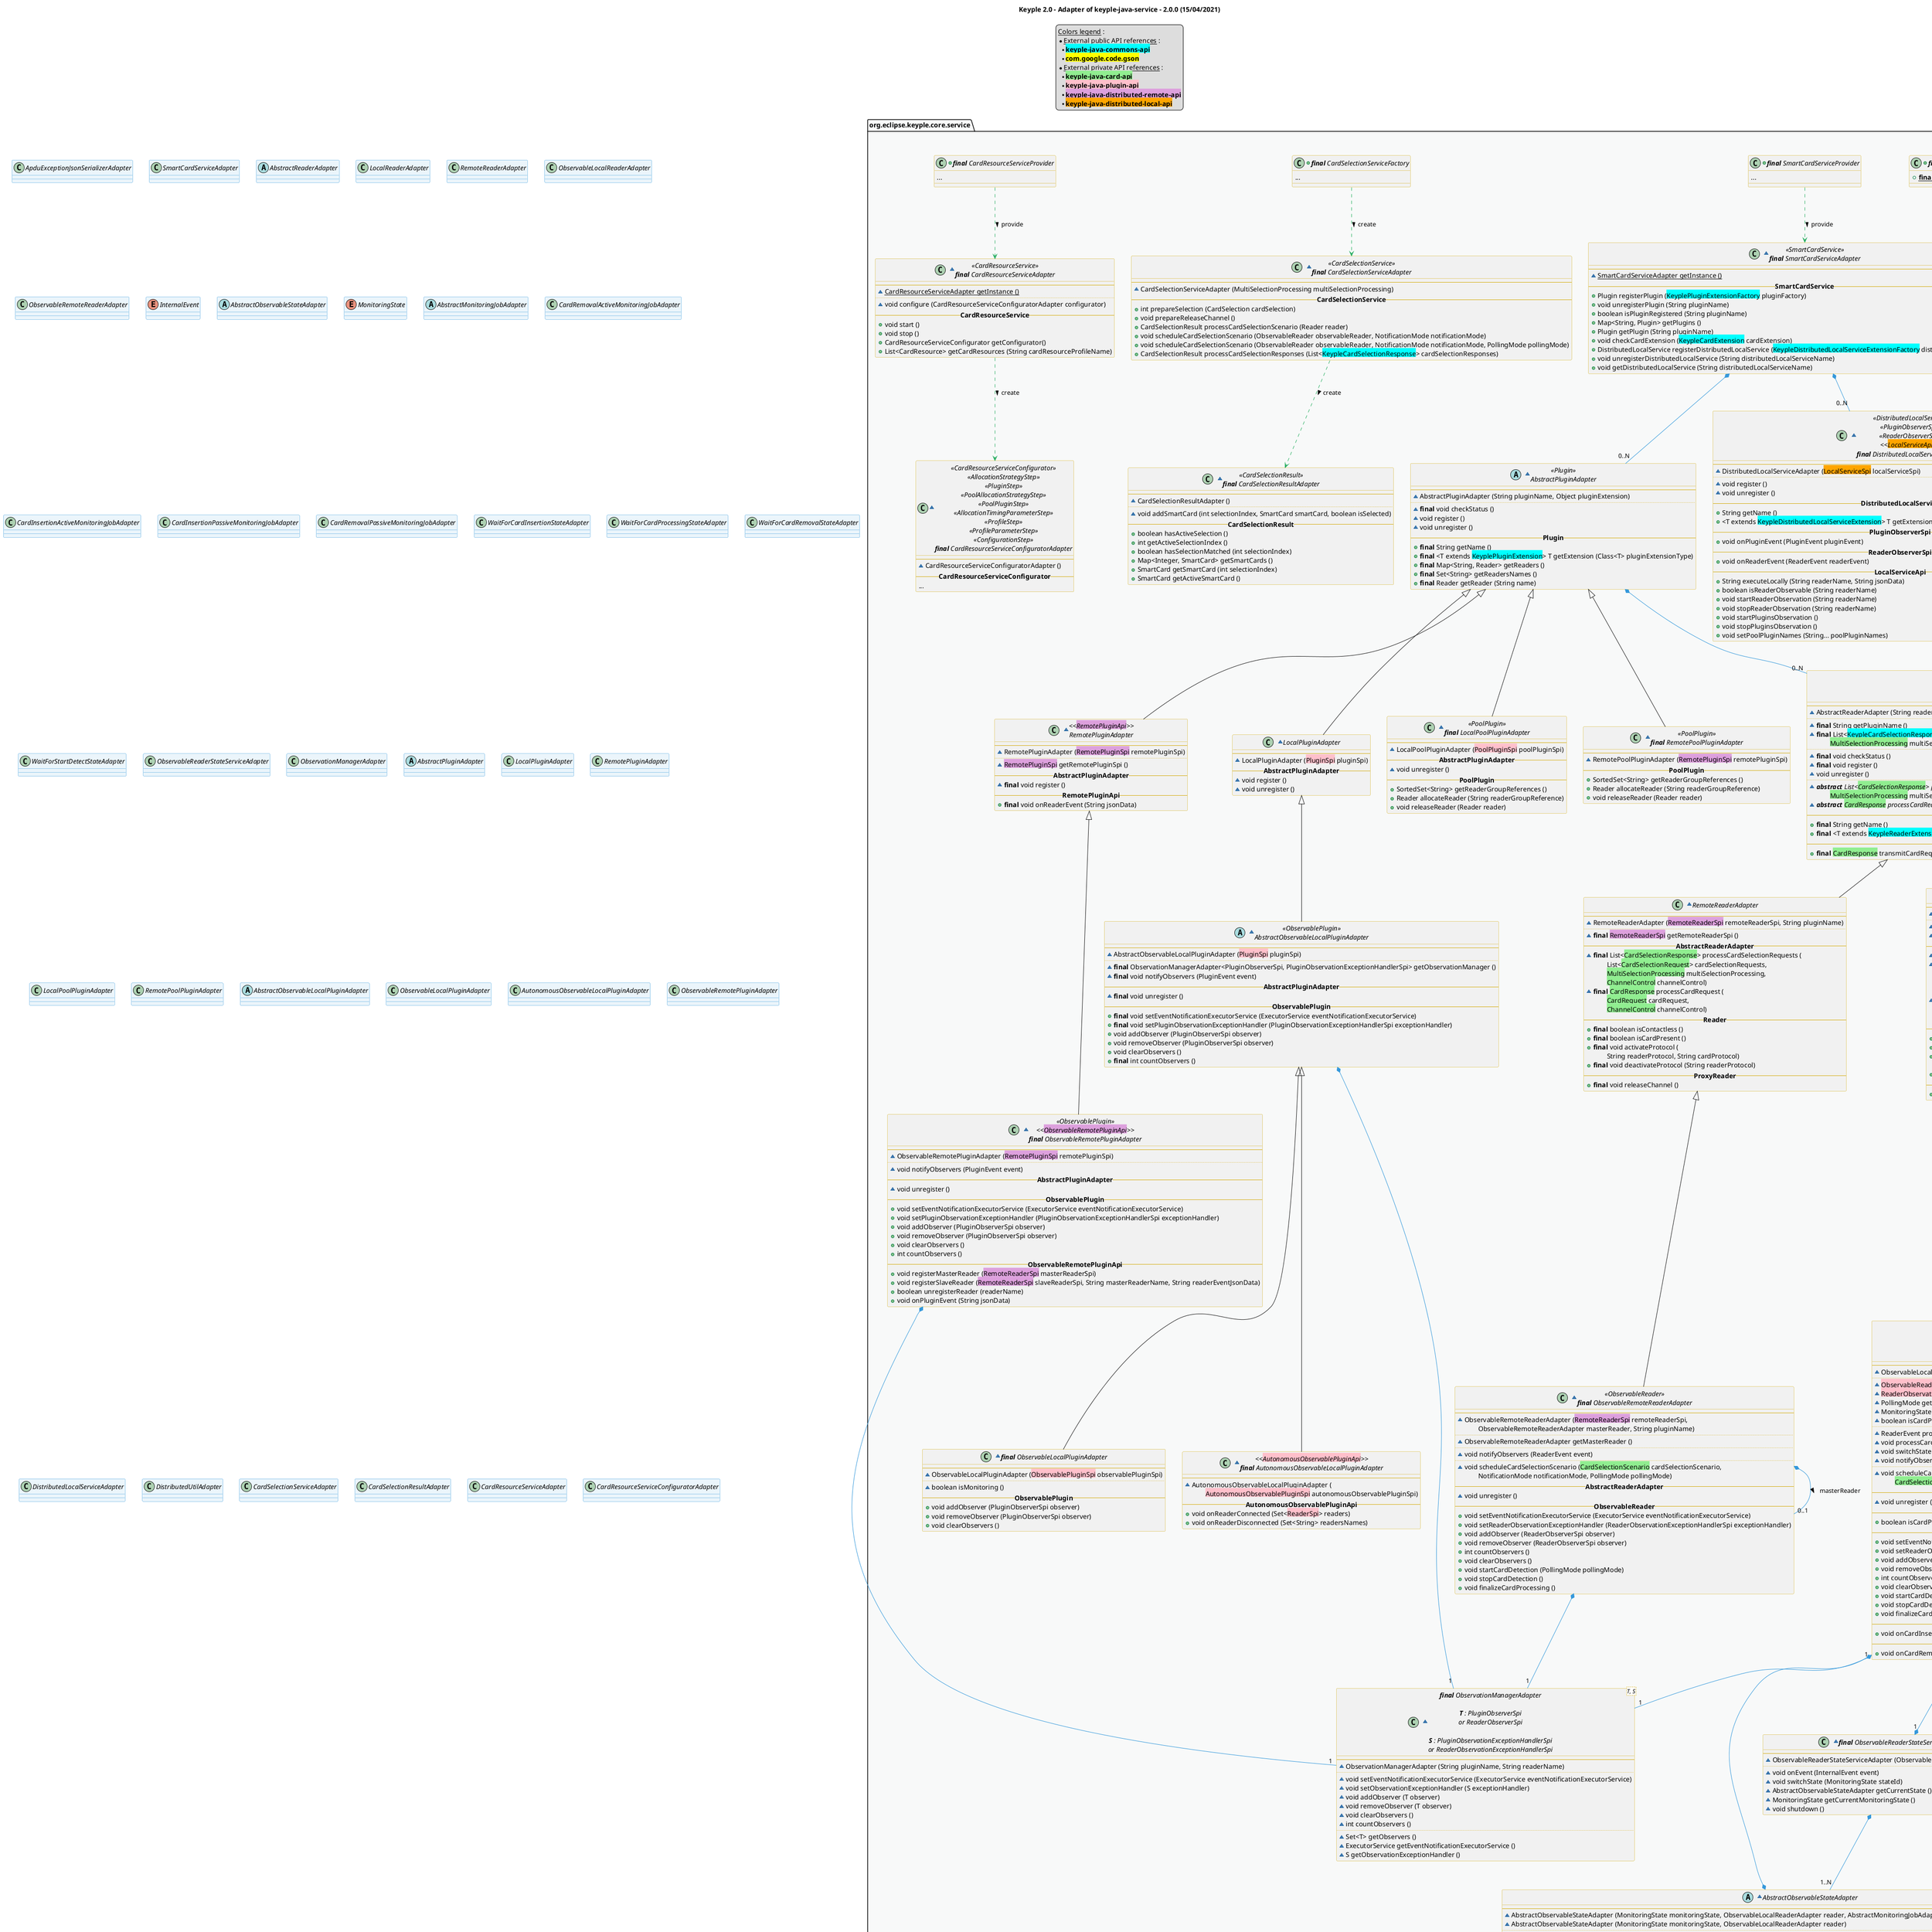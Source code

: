 @startuml
title
    Keyple 2.0 - Adapter of keyple-java-service - 2.0.0 (15/04/2021)
end title

' == THEME ==

'Couleurs issues de : https://htmlcolorcodes.com/fr/tableau-de-couleur/tableau-de-couleur-design-plat/
!define C_GREY1 F8F9F9
!define C_GREY2 F2F3F4
!define C_GREY3 E5E7E9
!define C_GREY4 D7DBDD
!define C_GREY5 CACFD2
!define C_GREY6 BDC3C7
!define C_LINK 3498DB
!define C_USE 27AE60

skinparam Shadowing false
skinparam ClassFontStyle italic
skinparam ClassBorderColor #D4AC0D
skinparam stereotypeABorderColor #A9DCDF
skinparam stereotypeIBorderColor #B4A7E5
skinparam stereotypeCBorderColor #ADD1B2
skinparam stereotypeEBorderColor #EB93DF
' Red
skinparam ClassBackgroundColor<<red>> #FDEDEC
skinparam ClassBorderColor<<red>> #E74C3C
hide <<red>> stereotype
' Purple
skinparam ClassBackgroundColor<<purple>> #F4ECF7
skinparam ClassBorderColor<<purple>> #8E44AD
hide <<purple>> stereotype
' blue
skinparam ClassBackgroundColor<<blue>> #EBF5FB
skinparam ClassBorderColor<<blue>> #3498DB
hide <<blue>> stereotype
' Green
skinparam ClassBackgroundColor<<green>> #E9F7EF
skinparam ClassBorderColor<<green>> #27AE60
hide <<green>> stereotype
' Grey
skinparam ClassBackgroundColor<<grey>> #EAECEE
skinparam ClassBorderColor<<grey>> #2C3E50
hide <<grey>> stereotype

' == CONTENT ==

legend top
    __Colors legend__ :
    * __External public API references__ :
    ** <back:cyan>**keyple-java-commons-api**</back>
    ** <back:yellow>**com.google.code.gson**</back>
    * __External private API references__ :
    ** <back:lightGreen>**keyple-java-card-api**</back>
    ** <back:pink>**keyple-java-plugin-api**</back>
    ** <back:plum>**keyple-java-distributed-remote-api**</back>
    ** <back:orange>**keyple-java-distributed-local-api**</back>
end legend

package "org.eclipse.keyple.core.service" as service {
    ' SERVICE
    +class "**final** ServiceApiProperties" as ApiProperties {
        +{static} **final** String VERSION
    }
    +class "**final** SmartCardServiceProvider" as SmartCardServiceProvider {
        ...
    }
    ' ADAPTERS
    ~class "<<<back:yellow>JsonSerializer</back>>>\n**final** ApduExceptionJsonSerializerAdapter" as ApduExceptionJsonSerializerAdapter {
        --
        ~ApduExceptionJsonSerializerAdapter ()
        -- **JsonSerializer** --
        +<back:yellow>JsonElement</back> serialize (<back:lightGreen>AbstractApduException</back> exception,
            \t<back:yellow>Type</back> type, <back:yellow>JsonSerializationContext</back> jsonSerializationContext)
    }
    ~class "<<SmartCardService>>\n**final** SmartCardServiceAdapter" as SmartCardServiceAdapter {
        --
        ~{static} SmartCardServiceAdapter getInstance ()
        -- **SmartCardService** --
        +Plugin registerPlugin (<back:cyan>KeyplePluginExtensionFactory</back> pluginFactory)
        +void unregisterPlugin (String pluginName)
        +boolean isPluginRegistered (String pluginName)
        +Map<String, Plugin> getPlugins ()
        +Plugin getPlugin (String pluginName)
        +void checkCardExtension (<back:cyan>KeypleCardExtension</back> cardExtension)
        +DistributedLocalService registerDistributedLocalService (<back:cyan>KeypleDistributedLocalServiceExtensionFactory</back> distributedLocalServiceFactory)
        +void unregisterDistributedLocalService (String distributedLocalServiceName)
        +void getDistributedLocalService (String distributedLocalServiceName)
    }
    ' PLUGIN
    ~abstract class "<<Plugin>>\nAbstractPluginAdapter" as AbstractPluginAdapter {
        --
        ~AbstractPluginAdapter (String pluginName, Object pluginExtension)
        ..
        ~**final** void checkStatus ()
        ~void register ()
        ~void unregister ()
        -- **Plugin** --
        +**final** String getName ()
        +**final** <T extends <back:cyan>KeyplePluginExtension</back>> T getExtension (Class<T> pluginExtensionType)
        +**final** Map<String, Reader> getReaders ()
        +**final** Set<String> getReadersNames ()
        +**final** Reader getReader (String name)
    }
    ~class LocalPluginAdapter extends AbstractPluginAdapter {
        --
        ~LocalPluginAdapter (<back:pink>PluginSpi</back> pluginSpi)
        -- **AbstractPluginAdapter** --
        ~void register ()
        ~void unregister ()
    }
    ~class "<<<back:plum>RemotePluginApi</back>>>\nRemotePluginAdapter" as RemotePluginAdapter extends AbstractPluginAdapter {
        --
        ~RemotePluginAdapter (<back:plum>RemotePluginSpi</back> remotePluginSpi)
        ..
        ~<back:plum>RemotePluginSpi</back> getRemotePluginSpi ()
        -- **AbstractPluginAdapter** --
        ~**final** void register ()
        -- **RemotePluginApi** --
        +**final** void onReaderEvent (String jsonData)
    }
    ' POOL PLUGINS
    ~class "<<PoolPlugin>>\n**final** LocalPoolPluginAdapter" as LocalPoolPluginAdapter extends AbstractPluginAdapter {
        --
        ~LocalPoolPluginAdapter (<back:pink>PoolPluginSpi</back> poolPluginSpi)
        -- **AbstractPluginAdapter** --
        ~void unregister ()
        -- **PoolPlugin** --
        +SortedSet<String> getReaderGroupReferences ()
        +Reader allocateReader (String readerGroupReference)
        +void releaseReader (Reader reader)
    }
    ~class "<<PoolPlugin>>\n**final** RemotePoolPluginAdapter" as RemotePoolPluginAdapter extends AbstractPluginAdapter {
        --
        ~RemotePoolPluginAdapter (<back:plum>RemotePluginSpi</back> remotePluginSpi)
        -- **PoolPlugin** --
        +SortedSet<String> getReaderGroupReferences ()
        +Reader allocateReader (String readerGroupReference)
        +void releaseReader (Reader reader)
    }
    ' OBSERVATION MANAGER
    ~class "**final** ObservationManagerAdapter\n\n**T** : PluginObserverSpi\nor ReaderObserverSpi\n\n**S** : PluginObservationExceptionHandlerSpi\nor ReaderObservationExceptionHandlerSpi" as ObservationManagerAdapter<T, S> {
        --
        ~ObservationManagerAdapter (String pluginName, String readerName)
        ..
        ~void setEventNotificationExecutorService (ExecutorService eventNotificationExecutorService)
        ~void setObservationExceptionHandler (S exceptionHandler)
        ~void addObserver (T observer)
        ~void removeObserver (T observer)
        ~void clearObservers ()
        ~int countObservers ()
        ..
        ~Set<T> getObservers ()
        ~ExecutorService getEventNotificationExecutorService ()
        ~S getObservationExceptionHandler ()
    }
    ' OBSERVABLE PLUGINS
    ~abstract class "<<ObservablePlugin>>\nAbstractObservableLocalPluginAdapter" as AbstractObservableLocalPluginAdapter extends LocalPluginAdapter {
        --
        ~AbstractObservableLocalPluginAdapter (<back:pink>PluginSpi</back> pluginSpi)
        ..
        ~**final** ObservationManagerAdapter<PluginObserverSpi, PluginObservationExceptionHandlerSpi> getObservationManager ()
        ~**final** void notifyObservers (PluginEvent event)
        -- **AbstractPluginAdapter** --
        ~**final** void unregister ()
        -- **ObservablePlugin** --
        +**final** void setEventNotificationExecutorService (ExecutorService eventNotificationExecutorService)
        +**final** void setPluginObservationExceptionHandler (PluginObservationExceptionHandlerSpi exceptionHandler)
        +void addObserver (PluginObserverSpi observer)
        +void removeObserver (PluginObserverSpi observer)
        +void clearObservers ()
        +**final** int countObservers ()
    }
    ~class "**final** ObservableLocalPluginAdapter" as ObservableLocalPluginAdapter extends AbstractObservableLocalPluginAdapter {
        --
        ~ObservableLocalPluginAdapter (<back:pink>ObservablePluginSpi</back> observablePluginSpi)
        ..
        ~boolean isMonitoring ()
        -- **ObservablePlugin** --
        +void addObserver (PluginObserverSpi observer)
        +void removeObserver (PluginObserverSpi observer)
        +void clearObservers ()
    }
    ~class "<<<back:pink>AutonomousObservablePluginApi</back>>>\n**final** AutonomousObservableLocalPluginAdapter" as AutonomousObservableLocalPluginAdapter extends AbstractObservableLocalPluginAdapter {
        --
        ~AutonomousObservableLocalPluginAdapter (
            \t<back:pink>AutonomousObservablePluginSpi</back> autonomousObservablePluginSpi)
        -- **AutonomousObservablePluginApi** --
        +void onReaderConnected (Set<<back:pink>ReaderSpi</back>> readers)
        +void onReaderDisconnected (Set<String> readersNames)
    }
    ~class "<<ObservablePlugin>>\n<<<back:plum>ObservableRemotePluginApi</back>>>\n**final** ObservableRemotePluginAdapter" as ObservableRemotePluginAdapter extends RemotePluginAdapter {
        --
        ~ObservableRemotePluginAdapter (<back:plum>RemotePluginSpi</back> remotePluginSpi)
        ..
        ~void notifyObservers (PluginEvent event)
        -- **AbstractPluginAdapter** --
        ~void unregister ()
        -- **ObservablePlugin** --
        +void setEventNotificationExecutorService (ExecutorService eventNotificationExecutorService)
        +void setPluginObservationExceptionHandler (PluginObservationExceptionHandlerSpi exceptionHandler)
        +void addObserver (PluginObserverSpi observer)
        +void removeObserver (PluginObserverSpi observer)
        +void clearObservers ()
        +int countObservers ()
        -- **ObservableRemotePluginApi** --
        +void registerMasterReader (<back:plum>RemoteReaderSpi</back> masterReaderSpi)
        +void registerSlaveReader (<back:plum>RemoteReaderSpi</back> slaveReaderSpi, String masterReaderName, String readerEventJsonData)
        +boolean unregisterReader (readerName)
        +void onPluginEvent (String jsonData)
    }
    ' DISTRIBUTED LOCAL SERVICE
    ~class "<<DistributedLocalService>>\n<<PluginObserverSpi>>\n<<ReaderObserverSpi>>\n<<<back:orange>LocalServiceApi</back>>>\n**final** DistributedLocalServiceAdapter" as DistributedLocalServiceAdapter {
        --
        ~DistributedLocalServiceAdapter (<back:orange>LocalServiceSpi</back> localServiceSpi)
        ..
        ~void register ()
        ~void unregister ()
        -- **DistributedLocalService** --
        +String getName ()
        +<T extends <back:cyan>KeypleDistributedLocalServiceExtension</back>> T getExtension (Class<T> distributedLocalServiceExtensionType)
        -- **PluginObserverSpi** --
        +void onPluginEvent (PluginEvent pluginEvent)
        -- **ReaderObserverSpi** --
        +void onReaderEvent (ReaderEvent readerEvent)
        -- **LocalServiceApi** --
        +String executeLocally (String readerName, String jsonData)
        +boolean isReaderObservable (String readerName)
        +void startReaderObservation (String readerName)
        +void stopReaderObservation (String readerName)
        +void startPluginsObservation ()
        +void stopPluginsObservation ()
        +void setPoolPluginNames (String... poolPluginNames)
    }
    ~class "**final** DistributedUtilAdapter" as DistributedUtilAdapter {
        --
        ~{static} JsonObject executePluginServiceRemotely (
            \tJsonObject input, <back:plum>RemotePluginSpi</back> remotePluginSpi,
            \tString pluginName, Logger logger)
        ~{static} JsonObject executeReaderServiceRemotely (
            \tJsonObject input, <back:plum>RemoteReaderSpi</back> remoteReaderSpi,
            \tString readerName, String pluginName, Logger logger)
        ~{static} void throwRuntimeException (Exception e)
    }
    ' READERS
    ~abstract class "<<Reader>>\n<<<back:lightGreen>ProxyReader</back>>>\nAbstractReaderAdapter" as AbstractReaderAdapter {
        --
        ~AbstractReaderAdapter (String readerName, Object readerExtension, String pluginName)
        ..
        ~**final** String getPluginName ()
        ~**final** List<<back:cyan>KeypleCardSelectionResponse</back>> transmitCardSelectionRequests (List<<back:lightGreen>CardSelectionRequest</back>> cardSelectionRequests,
            \t<back:lightGreen>MultiSelectionProcessing</back> multiSelectionProcessing, <back:lightGreen>ChannelControl</back> channelControl)
        ..
        ~**final** void checkStatus ()
        ~**final** void register ()
        ~void unregister ()
        ..
        ~{abstract} **abstract** List<<back:lightGreen>CardSelectionResponse</back>> processCardSelectionRequests (List<<back:lightGreen>CardSelectionRequest</back>> cardSelectionRequests,
            \t<back:lightGreen>MultiSelectionProcessing</back> multiSelectionProcessing, <back:lightGreen>ChannelControl</back> channelControl)
        ~{abstract} **abstract** <back:lightGreen>CardResponse</back> processCardRequest (<back:lightGreen>CardRequest</back> cardRequest, <back:lightGreen>ChannelControl</back> channelControl)
        -- **Reader** --
        +**final** String getName ()
        +**final** <T extends <back:cyan>KeypleReaderExtension</back>> T getExtension (Class<T> readerExtensionType)
        -- **ProxyReader** --
        +**final** <back:lightGreen>CardResponse</back> transmitCardRequest (<back:lightGreen>CardRequest</back> cardRequest, <back:lightGreen>ChannelControl</back> channelControl)
    }
    ~class LocalReaderAdapter extends AbstractReaderAdapter {
        --
        ~LocalReaderAdapter (<back:pink>ReaderSpi</back> readerSpi, String pluginName)
        ..
        ~**final** boolean isLogicalChannelOpen ()
        ~**final** void closeLogicalAndPhysicalChannelsSilently ()
        -- **AbstractReaderAdapter** --
        ~void unregister ()
        ~**final** List<<back:lightGreen>CardSelectionResponse</back>> processCardSelectionRequests (
            \tList<<back:lightGreen>CardSelectionRequest</back>> cardSelectionRequests,
            \t<back:lightGreen>MultiSelectionProcessing</back> multiSelectionProcessing,
            \t<back:lightGreen>ChannelControl</back> channelControl)
        ~**final** <back:lightGreen>CardResponse</back> processCardRequest (
            \t<back:lightGreen>CardRequest</back> cardRequest,
            \t<back:lightGreen>ChannelControl</back> channelControl)
        -- **Reader** --
        +**final** boolean isContactless ()
        +boolean isCardPresent ()
        +**final** void activateProtocol (
            \tString readerProtocol, String cardProtocol)
        +**final** void deactivateProtocol (String readerProtocol)
        -- **ProxyReader** --
        +**final** void releaseChannel ()
    }
    ~class RemoteReaderAdapter extends AbstractReaderAdapter {
        --
        ~RemoteReaderAdapter (<back:plum>RemoteReaderSpi</back> remoteReaderSpi, String pluginName)
        ..
        ~**final** <back:plum>RemoteReaderSpi</back> getRemoteReaderSpi ()
        -- **AbstractReaderAdapter** --
        ~**final** List<<back:lightGreen>CardSelectionResponse</back>> processCardSelectionRequests (
            \tList<<back:lightGreen>CardSelectionRequest</back>> cardSelectionRequests,
            \t<back:lightGreen>MultiSelectionProcessing</back> multiSelectionProcessing,
            \t<back:lightGreen>ChannelControl</back> channelControl)
        ~**final** <back:lightGreen>CardResponse</back> processCardRequest (
            \t<back:lightGreen>CardRequest</back> cardRequest,
            \t<back:lightGreen>ChannelControl</back> channelControl)
        -- **Reader** --
        +**final** boolean isContactless ()
        +**final** boolean isCardPresent ()
        +**final** void activateProtocol (
            \tString readerProtocol, String cardProtocol)
        +**final** void deactivateProtocol (String readerProtocol)
        -- **ProxyReader** --
        +**final** void releaseChannel ()
    }
    ~class "<<ObservableReader>>\n<<<back:pink>WaitForCardInsertionAutonomousReaderApi</back>>>\n<<<back:pink>WaitForCardRemovalAutonomousReaderApi</back>>>\n**final** ObservableLocalReaderAdapter" as ObservableLocalReaderAdapter extends LocalReaderAdapter {
        --
        ~ObservableLocalReaderAdapter (<back:pink>ObservableReaderSpi</back> observableReaderSpi, String pluginName)
        ..
        ~<back:pink>ObservableReaderSpi</back> getObservableReaderSpi ()
        ~<back:pink>ReaderObservationExceptionHandlerSpi</back> getObservationExceptionHandler ()
        ~PollingMode getPollingMode ()
        ~MonitoringState getCurrentMonitoringState ()
        ~boolean isCardPresentPing ()
        ..
        ~ReaderEvent processCardInserted ()
        ~void processCardRemoved ()
        ~void switchState (MonitoringState stateId)
        ~void notifyObservers (ReaderEvent event)
        ..
        ~void scheduleCardSelectionScenario (
            \t<back:lightGreen>CardSelectionScenario</back> cardSelectionScenario, NotificationMode notificationMode, PollingMode pollingMode)
        -- **AbstractReaderAdapter** --
        ~void unregister ()
        -- **Reader** --
        +boolean isCardPresent ()
        -- **ObservableReader** --
        +void setEventNotificationExecutorService (ExecutorService eventNotificationExecutorService)
        +void setReaderObservationExceptionHandler (ReaderObservationExceptionHandlerSpi exceptionHandler)
        +void addObserver (ReaderObserverSpi observer)
        +void removeObserver (ReaderObserverSpi observer)
        +int countObservers ()
        +void clearObservers ()
        +void startCardDetection (PollingMode pollingMode)
        +void stopCardDetection ()
        +void finalizeCardProcessing ()
        -- **WaitForCardInsertionAutonomousReaderApi** --
        +void onCardInserted ()
        -- **WaitForCardRemovalAutonomousReaderApi** --
        +void onCardRemoved ()
    }
    ~enum InternalEvent {
        CARD_INSERTED
        CARD_REMOVED
        SE_PROCESSED
        START_DETECT
        STOP_DETECT
        TIME_OUT
    }
    ~class "<<ObservableReader>>\n**final** ObservableRemoteReaderAdapter" as ObservableRemoteReaderAdapter extends RemoteReaderAdapter {
        --
        ~ObservableRemoteReaderAdapter (<back:plum>RemoteReaderSpi</back> remoteReaderSpi,
            \tObservableRemoteReaderAdapter masterReader, String pluginName)
        ..
        ~ObservableRemoteReaderAdapter getMasterReader ()
        ..
        ~void notifyObservers (ReaderEvent event)
        ..
        ~void scheduleCardSelectionScenario (<back:lightGreen>CardSelectionScenario</back> cardSelectionScenario,
            \tNotificationMode notificationMode, PollingMode pollingMode)
        -- **AbstractReaderAdapter** --
        ~void unregister ()
        -- **ObservableReader** --
        +void setEventNotificationExecutorService (ExecutorService eventNotificationExecutorService)
        +void setReaderObservationExceptionHandler (ReaderObservationExceptionHandlerSpi exceptionHandler)
        +void addObserver (ReaderObserverSpi observer)
        +void removeObserver (ReaderObserverSpi observer)
        +int countObservers ()
        +void clearObservers ()
        +void startCardDetection (PollingMode pollingMode)
        +void stopCardDetection ()
        +void finalizeCardProcessing ()
    }

    ' AUTOMATE
    ~class "**final** ObservableReaderStateServiceAdapter" as ObservableReaderStateServiceAdapter {
        --
        ~ObservableReaderStateServiceAdapter (ObservableLocalReaderAdapter reader)
        ..
        ~void onEvent (InternalEvent event)
        ~void switchState (MonitoringState stateId)
        ~AbstractObservableStateAdapter getCurrentState ()
        ~MonitoringState getCurrentMonitoringState ()
        ~void shutdown ()
    }
    ~abstract class AbstractObservableStateAdapter {
        --
        ~AbstractObservableStateAdapter (MonitoringState monitoringState, ObservableLocalReaderAdapter reader, AbstractMonitoringJobAdapter monitoringJob, ExecutorService executorService)
        ~AbstractObservableStateAdapter (MonitoringState monitoringState, ObservableLocalReaderAdapter reader)
        ..
        ~**final** MonitoringState getMonitoringState ()
        ~**final** ObservableLocalReaderAdapter getReader ()
        ..
        ~**final** void switchState (MonitoringState stateId)
        ..
        ~**final** void onActivate ()
        ~**final** void onDeactivate ()
        ..
        ~{abstract} **abstract** void onEvent (InternalEvent event)
    }
    ~enum MonitoringState {
        WAIT_FOR_START_DETECTION
        WAIT_FOR_SE_INSERTION
        WAIT_FOR_SE_PROCESSING
        WAIT_FOR_SE_REMOVAL
    }

    ~class "**final** WaitForCardInsertionStateAdapter" as WaitForCardInsertionStateAdapter extends AbstractObservableStateAdapter {
        --
        ~WaitForCardInsertionStateAdapter (
            \tObservableLocalReaderAdapter reader,
            \tAbstractMonitoringJobAdapter monitoringJob,
            \tExecutorService executorService)
        ~WaitForCardInsertionStateAdapter (
            \tObservableLocalReaderAdapter reader)
        -- **AbstractObservableStateAdapter** --
        ~void onEvent (InternalEvent event)
    }
    ~class "**final** WaitForCardProcessingStateAdapter" as WaitForCardProcessingStateAdapter extends AbstractObservableStateAdapter {
        --
        ~WaitForCardProcessingStateAdapter (
            \tObservableLocalReaderAdapter reader,
            \tAbstractMonitoringJobAdapter monitoringJob,
            \tExecutorService executorService)
        ~WaitForCardProcessingStateAdapter (
            \tObservableLocalReaderAdapter reader)
        -- **AbstractObservableStateAdapter** --
        ~void onEvent (InternalEvent event)
    }
    ~class "**final** WaitForCardRemovalStateAdapter" as WaitForCardRemovalStateAdapter extends AbstractObservableStateAdapter {
        --
        ~WaitForCardRemovalStateAdapter (
            \tObservableLocalReaderAdapter reader,
            \tAbstractMonitoringJobAdapter monitoringJob,
            \tExecutorService executorService)
        ~WaitForCardRemovalStateAdapter (
            \tObservableLocalReaderAdapter reader)
        -- **AbstractObservableStateAdapter** --
        ~void onEvent (InternalEvent event)
    }
    ~class "**final** WaitForStartDetectStateAdapter" as WaitForStartDetectStateAdapter extends AbstractObservableStateAdapter {
        --
        ~WaitForStartDetectStateAdapter (
            \tObservableLocalReaderAdapter reader,
            \tAbstractMonitoringJobAdapter monitoringJob,
            \tExecutorService executorService)
        ~WaitForStartDetectStateAdapter (
            \tObservableLocalReaderAdapter reader)
        -- **AbstractObservableStateAdapter** --
        ~void onEvent (InternalEvent event)
    }

    ~abstract class AbstractMonitoringJobAdapter {
        --
        ~AbstractMonitoringJobAdapter (ObservableLocalReaderAdapter reader)
        ..
        ~**final** ObservableLocalReaderAdapter getReader ()
        ..
        ~{abstract} **abstract** Runnable getMonitoringJob (AbstractObservableStateAdapter monitoringState)
        ~{abstract} **abstract** void stop ()
    }
    ~class "**final** CardRemovalActiveMonitoringJobAdapter" as CardRemovalActiveMonitoringJobAdapter extends AbstractMonitoringJobAdapter {
        --
        ~CardRemovalActiveMonitoringJobAdapter (
            \tObservableLocalReaderAdapter reader,
            \tlong cycleDurationMillis)
        -- **AbstractMonitoringJobAdapter** --
        ~Runnable getMonitoringJob (
            \tAbstractObservableStateAdapter monitoringState)
        ~void stop ()
    }
    ~class "**final** CardInsertionActiveMonitoringJobAdapter" as CardInsertionActiveMonitoringJobAdapter extends AbstractMonitoringJobAdapter {
        --
        ~CardInsertionActiveMonitoringJobAdapter (
            \tObservableLocalReaderAdapter reader,
            \tlong cycleDurationMillis,
            \tboolean monitorInsertion)
        -- **AbstractMonitoringJobAdapter** --
        ~Runnable getMonitoringJob (
            \tAbstractObservableStateAdapter monitoringState)
        ~void stop ()
    }
    ~class "**final** CardInsertionPassiveMonitoringJobAdapter" as CardInsertionPassiveMonitoringJobAdapter extends AbstractMonitoringJobAdapter {
        --
        ~CardInsertionPassiveMonitoringJobAdapter (
            \tObservableLocalReaderAdapter reader)
        -- **AbstractMonitoringJobAdapter** --
        ~Runnable getMonitoringJob (
            \tAbstractObservableStateAdapter monitoringState)
        ~void stop ()
    }
    ~class "**final** CardRemovalPassiveMonitoringJobAdapter" as CardRemovalPassiveMonitoringJobAdapter extends AbstractMonitoringJobAdapter {
        --
        ~CardRemovalPassiveMonitoringJobAdapter (
            \tObservableLocalReaderAdapter reader)
        -- **AbstractMonitoringJobAdapter** --
        ~Runnable getMonitoringJob (
            \tAbstractObservableStateAdapter monitoringState)
        ~void stop ()
    }

    ' SELECTION
    +class "**final** CardSelectionServiceFactory" as CardSelectionServiceFactory {
        ...
    }
    ' ADAPTERS
    ~class "<<CardSelectionService>>\n**final** CardSelectionServiceAdapter" as CardSelectionServiceAdapter {
        --
        ~CardSelectionServiceAdapter (MultiSelectionProcessing multiSelectionProcessing)
        -- **CardSelectionService** --
        +int prepareSelection (CardSelection cardSelection)
        +void prepareReleaseChannel ()
        +CardSelectionResult processCardSelectionScenario (Reader reader)
        +void scheduleCardSelectionScenario (ObservableReader observableReader, NotificationMode notificationMode)
        +void scheduleCardSelectionScenario (ObservableReader observableReader, NotificationMode notificationMode, PollingMode pollingMode)
        +CardSelectionResult processCardSelectionResponses (List<<back:cyan>KeypleCardSelectionResponse</back>> cardSelectionResponses)
    }
    ~class "<<CardSelectionResult>>\n**final** CardSelectionResultAdapter" as CardSelectionResultAdapter {
        --
        ~CardSelectionResultAdapter ()
        ..
        ~void addSmartCard (int selectionIndex, SmartCard smartCard, boolean isSelected)
        -- **CardSelectionResult** --
        +boolean hasActiveSelection ()
        +int getActiveSelectionIndex ()
        +boolean hasSelectionMatched (int selectionIndex)
        +Map<Integer, SmartCard> getSmartCards ()
        +SmartCard getSmartCard (int selectionIndex)
        +SmartCard getActiveSmartCard ()
    }

    ' CARD RESOURCE SERVICE
    +class "**final** CardResourceServiceProvider" as CardResourceServiceProvider {
        ...
    }
    ~class "<<CardResourceService>>\n**final** CardResourceServiceAdapter" as CardResourceServiceAdapter {
        --
        ~{static} CardResourceServiceAdapter getInstance ()
        ..
        ~void configure (CardResourceServiceConfiguratorAdapter configurator)
        -- **CardResourceService** --
        +void start ()
        +void stop ()
        +CardResourceServiceConfigurator getConfigurator()
        +List<CardResource> getCardResources (String cardResourceProfileName)
    }
    ~class "<<CardResourceServiceConfigurator>>\n<<AllocationStrategyStep>>\n<<PluginStep>>\n<<PoolAllocationStrategyStep>>\n<<PoolPluginStep>>\n<<AllocationTimingParameterStep>>\n<<ProfileStep>>\n<<ProfileParameterStep>>\n<<ConfigurationStep>>\n**final** CardResourceServiceConfiguratorAdapter" as CardResourceServiceConfiguratorAdapter {
        --
        ~CardResourceServiceConfiguratorAdapter ()
        -- **CardResourceServiceConfigurator** --
        ...
    }
}

' Associations

SmartCardServiceProvider ..> SmartCardServiceAdapter #C_USE : provide >

SmartCardServiceAdapter *-- "0..N" AbstractPluginAdapter #C_LINK
SmartCardServiceAdapter *-- "0..N" DistributedLocalServiceAdapter #C_LINK

AbstractObservableLocalPluginAdapter *-- "1" ObservationManagerAdapter #C_LINK

ObservableRemotePluginAdapter *-- "1" ObservationManagerAdapter #C_LINK

ObservableLocalReaderAdapter +-- InternalEvent
ObservableLocalReaderAdapter *-- "1" ObservationManagerAdapter #C_LINK
ObservableLocalReaderAdapter "1" *--* "1" ObservableReaderStateServiceAdapter #C_LINK

ObservableReaderStateServiceAdapter *-- "1..N" AbstractObservableStateAdapter #C_LINK

AbstractObservableStateAdapter +-- MonitoringState
AbstractObservableStateAdapter *-- "1" MonitoringState #C_LINK
AbstractObservableStateAdapter *-- "1" ObservableLocalReaderAdapter #C_LINK
AbstractObservableStateAdapter *-- "0..1" AbstractMonitoringJobAdapter #C_LINK

AbstractMonitoringJobAdapter *-- "1" ObservableLocalReaderAdapter #C_LINK

AbstractPluginAdapter *-- "0..N" AbstractReaderAdapter #C_LINK

ObservableRemoteReaderAdapter *-- "0..1" ObservableRemoteReaderAdapter #C_LINK : masterReader >
ObservableRemoteReaderAdapter *-- "1" ObservationManagerAdapter #C_LINK

CardSelectionServiceFactory ..> CardSelectionServiceAdapter #C_USE : create >

CardSelectionServiceAdapter ..> CardSelectionResultAdapter #C_USE : create >

CardResourceServiceProvider ..> CardResourceServiceAdapter #C_USE : provide >

CardResourceServiceAdapter ..> CardResourceServiceConfiguratorAdapter #C_USE : create >

' == LAYOUT ==

'ReaderObservationExceptionHandlerSpi -[hidden]- ObservableReaderStateServiceAdapter
WaitForStartDetectStateAdapter -[hidden]- AbstractMonitoringJobAdapter

' == STYLE ==

package service #C_GREY1 {}

class ApduExceptionJsonSerializerAdapter <<blue>>
class SmartCardServiceAdapter <<blue>>
abstract class AbstractReaderAdapter <<blue>>
class LocalReaderAdapter <<blue>>
class RemoteReaderAdapter <<blue>>
class ObservableLocalReaderAdapter <<blue>>
class ObservableRemoteReaderAdapter <<blue>>
enum InternalEvent <<blue>>
abstract class AbstractObservableStateAdapter <<blue>>
enum MonitoringState <<blue>>
abstract class AbstractMonitoringJobAdapter <<blue>>
class CardRemovalActiveMonitoringJobAdapter <<blue>>
class CardInsertionActiveMonitoringJobAdapter <<blue>>
class CardInsertionPassiveMonitoringJobAdapter <<blue>>
class CardRemovalPassiveMonitoringJobAdapter <<blue>>
class WaitForCardInsertionStateAdapter <<blue>>
class WaitForCardProcessingStateAdapter <<blue>>
class WaitForCardRemovalStateAdapter <<blue>>
class WaitForStartDetectStateAdapter <<blue>>
class ObservableReaderStateServiceAdapter <<blue>>

class ObservationManagerAdapter <<blue>>

abstract class AbstractPluginAdapter <<blue>>
class LocalPluginAdapter <<blue>>
class RemotePluginAdapter <<blue>>
class LocalPoolPluginAdapter <<blue>>
class RemotePoolPluginAdapter <<blue>>
abstract class AbstractObservableLocalPluginAdapter <<blue>>
class ObservableLocalPluginAdapter <<blue>>
class AutonomousObservableLocalPluginAdapter <<blue>>
class ObservableRemotePluginAdapter <<blue>>

class DistributedLocalServiceAdapter <<blue>>
class DistributedUtilAdapter <<blue>>

class CardSelectionServiceAdapter <<blue>>
class CardSelectionResultAdapter <<blue>>

class CardResourceServiceAdapter <<blue>>
class CardResourceServiceConfiguratorAdapter <<blue>>

@enduml